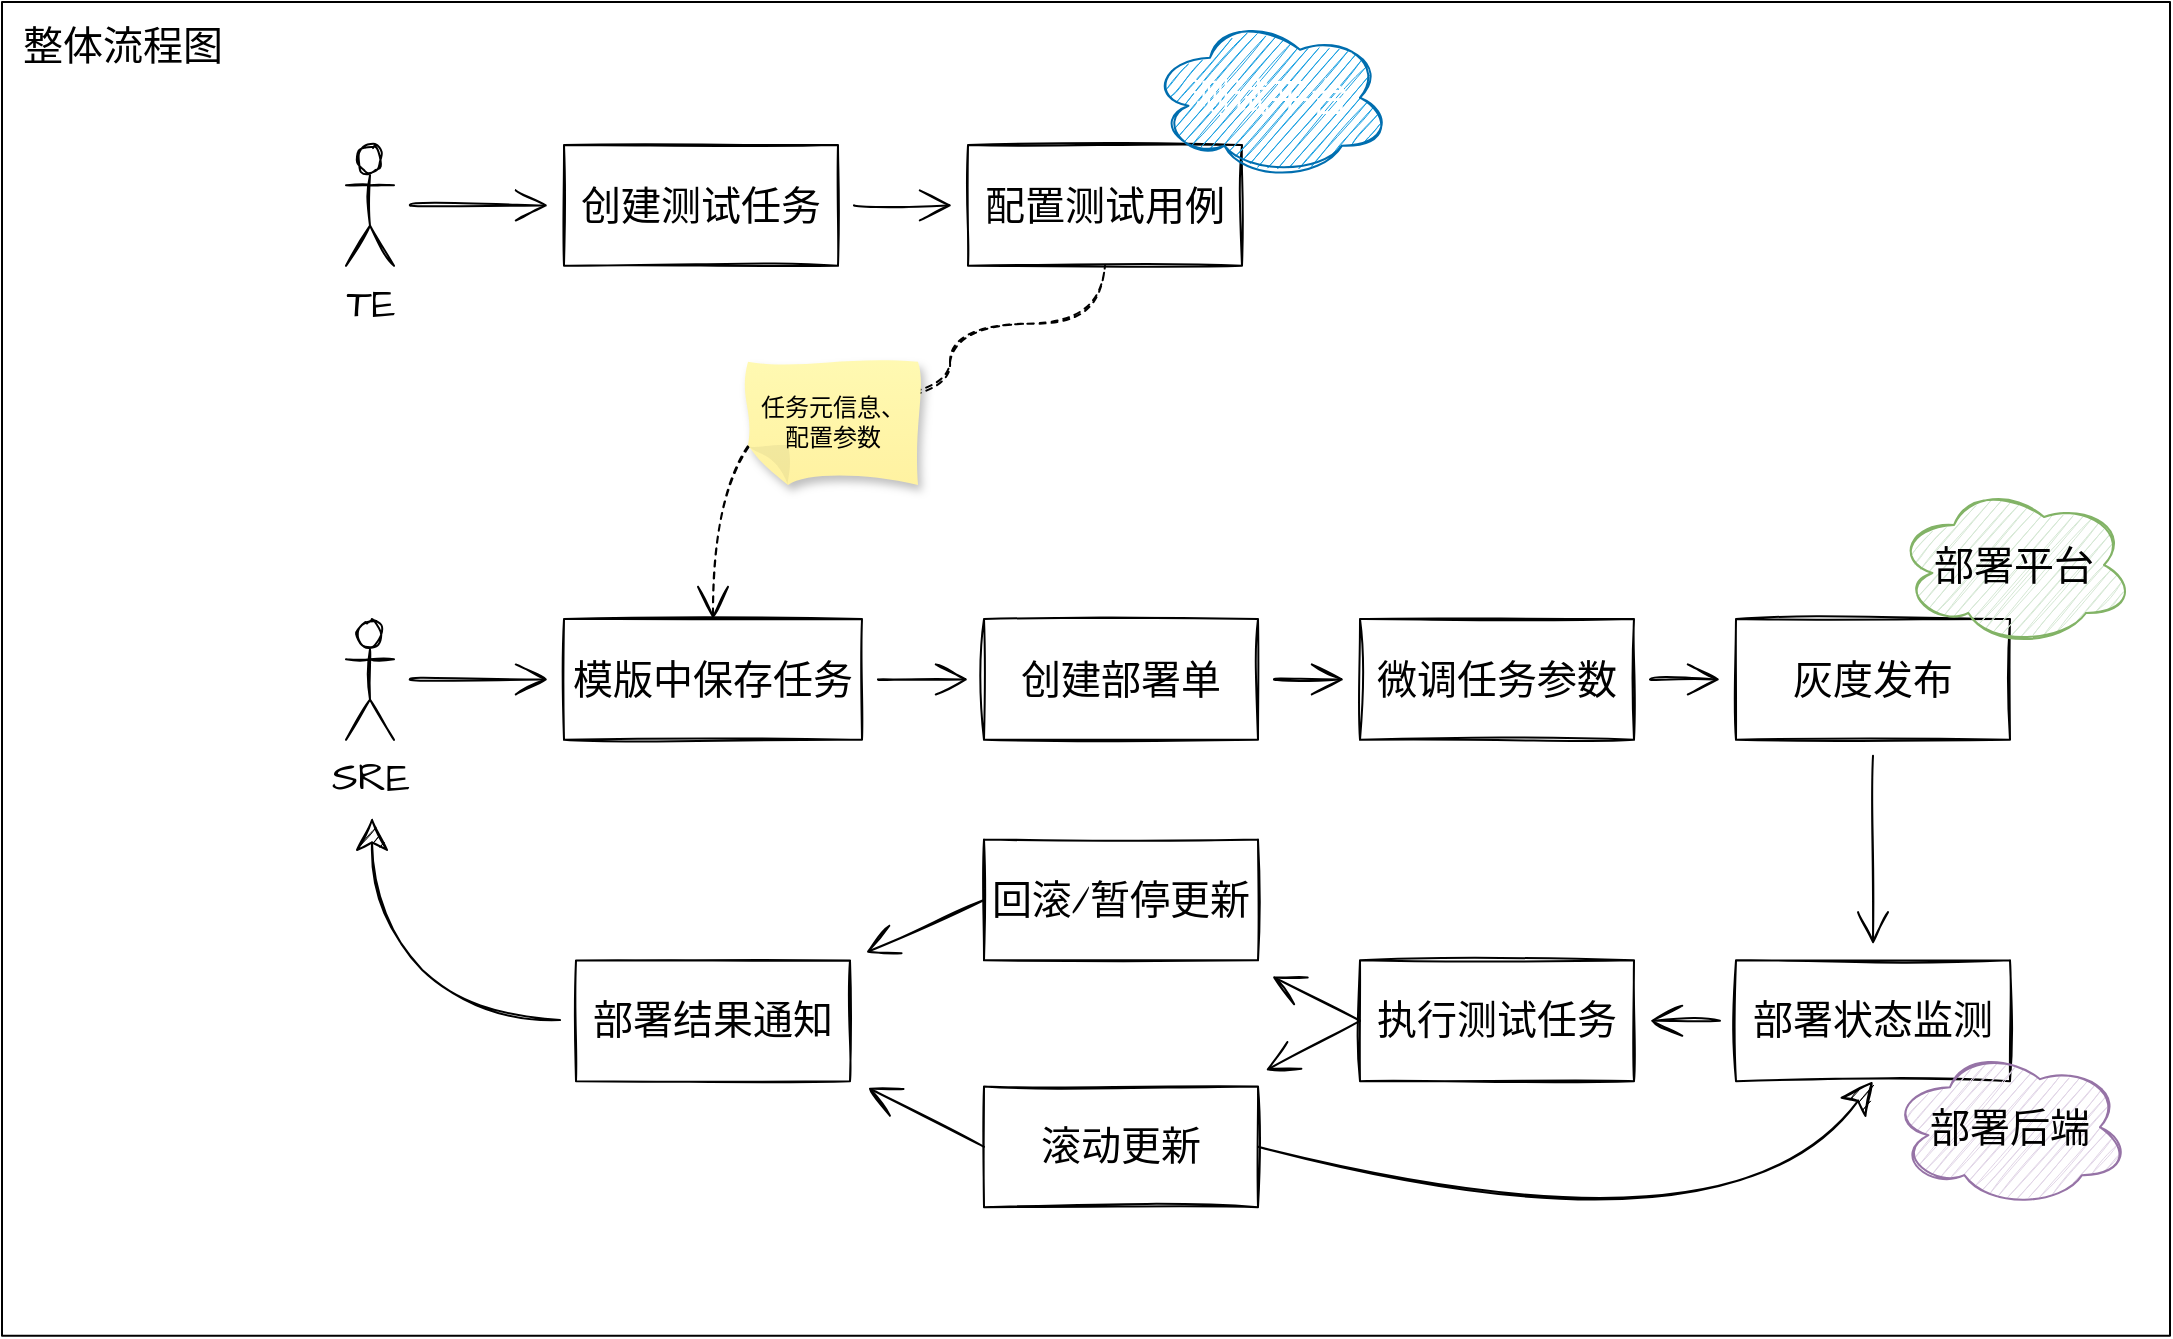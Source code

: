 <mxfile version="15.2.9" type="github">
  <diagram id="YuxliD9booJgXzadpAf9" name="第 1 页">
    <mxGraphModel dx="2206" dy="776" grid="0" gridSize="10" guides="1" tooltips="1" connect="1" arrows="1" fold="1" page="0" pageScale="1" pageWidth="827" pageHeight="1169" math="0" shadow="0">
      <root>
        <mxCell id="0" />
        <mxCell id="1" parent="0" />
        <mxCell id="OKzSPjywzCQGm2BAuM1p-84" value="" style="group" parent="1" vertex="1" connectable="0">
          <mxGeometry x="-466" y="72" width="1084" height="666.86" as="geometry" />
        </mxCell>
        <mxCell id="OKzSPjywzCQGm2BAuM1p-1" value="" style="rounded=0;whiteSpace=wrap;html=1;sketch=1;hachureGap=4;pointerEvents=0;fontFamily=Architects Daughter;fontSource=https%3A%2F%2Ffonts.googleapis.com%2Fcss%3Ffamily%3DArchitects%2BDaughter;fontSize=20;" parent="OKzSPjywzCQGm2BAuM1p-84" vertex="1">
          <mxGeometry width="1084" height="666.86" as="geometry" />
        </mxCell>
        <mxCell id="OKzSPjywzCQGm2BAuM1p-2" value="整体流程图" style="text;html=1;align=center;verticalAlign=middle;resizable=0;points=[];autosize=1;strokeColor=none;sketch=1;hachureGap=4;pointerEvents=0;fontFamily=Architects Daughter;fontSource=https%3A%2F%2Ffonts.googleapis.com%2Fcss%3Ffamily%3DArchitects%2BDaughter;fontSize=20;" parent="OKzSPjywzCQGm2BAuM1p-84" vertex="1">
          <mxGeometry x="5" y="7.86" width="110" height="28" as="geometry" />
        </mxCell>
        <mxCell id="OKzSPjywzCQGm2BAuM1p-7" value="创建测试任务" style="rounded=0;whiteSpace=wrap;html=1;sketch=1;hachureGap=4;pointerEvents=0;fontFamily=Architects Daughter;fontSource=https%3A%2F%2Ffonts.googleapis.com%2Fcss%3Ffamily%3DArchitects%2BDaughter;fontSize=20;" parent="OKzSPjywzCQGm2BAuM1p-84" vertex="1">
          <mxGeometry x="281" y="71.512" width="137" height="60.39" as="geometry" />
        </mxCell>
        <mxCell id="OKzSPjywzCQGm2BAuM1p-8" value="配置测试用例" style="rounded=0;whiteSpace=wrap;html=1;sketch=1;hachureGap=4;pointerEvents=0;fontFamily=Architects Daughter;fontSource=https%3A%2F%2Ffonts.googleapis.com%2Fcss%3Ffamily%3DArchitects%2BDaughter;fontSize=20;" parent="OKzSPjywzCQGm2BAuM1p-84" vertex="1">
          <mxGeometry x="483" y="71.512" width="137" height="60.39" as="geometry" />
        </mxCell>
        <mxCell id="OKzSPjywzCQGm2BAuM1p-31" value="" style="edgeStyle=none;curved=1;rounded=0;sketch=1;orthogonalLoop=1;jettySize=auto;html=1;fontFamily=Architects Daughter;fontSource=https%3A%2F%2Ffonts.googleapis.com%2Fcss%3Ffamily%3DArchitects%2BDaughter;fontSize=20;endArrow=open;startSize=14;endSize=14;sourcePerimeterSpacing=8;targetPerimeterSpacing=8;" parent="OKzSPjywzCQGm2BAuM1p-84" source="OKzSPjywzCQGm2BAuM1p-7" target="OKzSPjywzCQGm2BAuM1p-8" edge="1">
          <mxGeometry x="99" y="-36.14" as="geometry" />
        </mxCell>
        <mxCell id="OKzSPjywzCQGm2BAuM1p-32" value="" style="edgeStyle=none;curved=1;rounded=0;sketch=1;orthogonalLoop=1;jettySize=auto;html=1;fontFamily=Architects Daughter;fontSource=https%3A%2F%2Ffonts.googleapis.com%2Fcss%3Ffamily%3DArchitects%2BDaughter;fontSize=20;endArrow=open;startSize=14;endSize=14;sourcePerimeterSpacing=8;targetPerimeterSpacing=8;" parent="OKzSPjywzCQGm2BAuM1p-84" source="OKzSPjywzCQGm2BAuM1p-27" target="OKzSPjywzCQGm2BAuM1p-7" edge="1">
          <mxGeometry x="99" y="-36.14" as="geometry" />
        </mxCell>
        <mxCell id="OKzSPjywzCQGm2BAuM1p-27" value="TE" style="shape=umlActor;verticalLabelPosition=bottom;verticalAlign=top;html=1;outlineConnect=0;sketch=1;hachureGap=4;pointerEvents=0;fontFamily=Architects Daughter;fontSource=https%3A%2F%2Ffonts.googleapis.com%2Fcss%3Ffamily%3DArchitects%2BDaughter;fontSize=20;" parent="OKzSPjywzCQGm2BAuM1p-84" vertex="1">
          <mxGeometry x="172" y="71.512" width="24" height="60.39" as="geometry" />
        </mxCell>
        <mxCell id="OKzSPjywzCQGm2BAuM1p-34" value="模版中保存任务" style="rounded=0;whiteSpace=wrap;html=1;sketch=1;hachureGap=4;pointerEvents=0;fontFamily=Architects Daughter;fontSource=https%3A%2F%2Ffonts.googleapis.com%2Fcss%3Ffamily%3DArchitects%2BDaughter;fontSize=20;" parent="OKzSPjywzCQGm2BAuM1p-84" vertex="1">
          <mxGeometry x="281" y="308.519" width="149" height="60.39" as="geometry" />
        </mxCell>
        <mxCell id="OKzSPjywzCQGm2BAuM1p-35" value="创建部署单" style="rounded=0;whiteSpace=wrap;html=1;sketch=1;hachureGap=4;pointerEvents=0;fontFamily=Architects Daughter;fontSource=https%3A%2F%2Ffonts.googleapis.com%2Fcss%3Ffamily%3DArchitects%2BDaughter;fontSize=20;" parent="OKzSPjywzCQGm2BAuM1p-84" vertex="1">
          <mxGeometry x="491" y="308.519" width="137" height="60.39" as="geometry" />
        </mxCell>
        <mxCell id="OKzSPjywzCQGm2BAuM1p-33" value="" style="edgeStyle=none;curved=1;rounded=0;sketch=1;orthogonalLoop=1;jettySize=auto;html=1;fontFamily=Architects Daughter;fontSource=https%3A%2F%2Ffonts.googleapis.com%2Fcss%3Ffamily%3DArchitects%2BDaughter;fontSize=20;endArrow=open;startSize=14;endSize=14;sourcePerimeterSpacing=8;targetPerimeterSpacing=8;" parent="OKzSPjywzCQGm2BAuM1p-84" source="OKzSPjywzCQGm2BAuM1p-34" target="OKzSPjywzCQGm2BAuM1p-35" edge="1">
          <mxGeometry x="99" y="-76.14" as="geometry" />
        </mxCell>
        <mxCell id="OKzSPjywzCQGm2BAuM1p-36" value="" style="edgeStyle=none;curved=1;rounded=0;sketch=1;orthogonalLoop=1;jettySize=auto;html=1;fontFamily=Architects Daughter;fontSource=https%3A%2F%2Ffonts.googleapis.com%2Fcss%3Ffamily%3DArchitects%2BDaughter;fontSize=20;endArrow=open;startSize=14;endSize=14;sourcePerimeterSpacing=8;targetPerimeterSpacing=8;" parent="OKzSPjywzCQGm2BAuM1p-84" source="OKzSPjywzCQGm2BAuM1p-37" target="OKzSPjywzCQGm2BAuM1p-34" edge="1">
          <mxGeometry x="99" y="-76.14" as="geometry" />
        </mxCell>
        <mxCell id="OKzSPjywzCQGm2BAuM1p-37" value="SRE" style="shape=umlActor;verticalLabelPosition=bottom;verticalAlign=top;html=1;outlineConnect=0;sketch=1;hachureGap=4;pointerEvents=0;fontFamily=Architects Daughter;fontSource=https%3A%2F%2Ffonts.googleapis.com%2Fcss%3Ffamily%3DArchitects%2BDaughter;fontSize=20;" parent="OKzSPjywzCQGm2BAuM1p-84" vertex="1">
          <mxGeometry x="172" y="308.519" width="24" height="60.39" as="geometry" />
        </mxCell>
        <mxCell id="OKzSPjywzCQGm2BAuM1p-44" value="微调任务参数" style="rounded=0;whiteSpace=wrap;html=1;sketch=1;hachureGap=4;pointerEvents=0;fontFamily=Architects Daughter;fontSource=https%3A%2F%2Ffonts.googleapis.com%2Fcss%3Ffamily%3DArchitects%2BDaughter;fontSize=20;" parent="OKzSPjywzCQGm2BAuM1p-84" vertex="1">
          <mxGeometry x="679" y="308.519" width="137" height="60.39" as="geometry" />
        </mxCell>
        <mxCell id="OKzSPjywzCQGm2BAuM1p-45" value="" style="edgeStyle=none;curved=1;rounded=0;sketch=1;orthogonalLoop=1;jettySize=auto;html=1;fontFamily=Architects Daughter;fontSource=https%3A%2F%2Ffonts.googleapis.com%2Fcss%3Ffamily%3DArchitects%2BDaughter;fontSize=20;endArrow=open;startSize=14;endSize=14;sourcePerimeterSpacing=8;targetPerimeterSpacing=8;" parent="OKzSPjywzCQGm2BAuM1p-84" source="OKzSPjywzCQGm2BAuM1p-35" target="OKzSPjywzCQGm2BAuM1p-44" edge="1">
          <mxGeometry x="99" y="-76.14" as="geometry" />
        </mxCell>
        <mxCell id="OKzSPjywzCQGm2BAuM1p-46" value="灰度发布" style="rounded=0;whiteSpace=wrap;html=1;sketch=1;hachureGap=4;pointerEvents=0;fontFamily=Architects Daughter;fontSource=https%3A%2F%2Ffonts.googleapis.com%2Fcss%3Ffamily%3DArchitects%2BDaughter;fontSize=20;" parent="OKzSPjywzCQGm2BAuM1p-84" vertex="1">
          <mxGeometry x="867" y="308.519" width="137" height="60.39" as="geometry" />
        </mxCell>
        <mxCell id="OKzSPjywzCQGm2BAuM1p-47" value="" style="edgeStyle=none;curved=1;rounded=0;sketch=1;orthogonalLoop=1;jettySize=auto;html=1;fontFamily=Architects Daughter;fontSource=https%3A%2F%2Ffonts.googleapis.com%2Fcss%3Ffamily%3DArchitects%2BDaughter;fontSize=20;endArrow=open;startSize=14;endSize=14;sourcePerimeterSpacing=8;targetPerimeterSpacing=8;" parent="OKzSPjywzCQGm2BAuM1p-84" source="OKzSPjywzCQGm2BAuM1p-44" target="OKzSPjywzCQGm2BAuM1p-46" edge="1">
          <mxGeometry x="99" y="-76.14" as="geometry" />
        </mxCell>
        <mxCell id="OKzSPjywzCQGm2BAuM1p-50" value="" style="endArrow=none;html=1;rounded=0;sketch=1;fontFamily=Architects Daughter;fontSource=https%3A%2F%2Ffonts.googleapis.com%2Fcss%3Ffamily%3DArchitects%2BDaughter;fontSize=20;sourcePerimeterSpacing=8;targetPerimeterSpacing=8;entryX=0.5;entryY=1;entryDx=0;entryDy=0;exitX=0.5;exitY=0;exitDx=0;exitDy=0;dashed=1;edgeStyle=orthogonalEdgeStyle;elbow=vertical;curved=1;endFill=0;startArrow=open;startFill=0;startSize=14;endSize=14;" parent="OKzSPjywzCQGm2BAuM1p-84" source="OKzSPjywzCQGm2BAuM1p-34" target="OKzSPjywzCQGm2BAuM1p-8" edge="1">
          <mxGeometry x="99" y="-76.14" width="50" height="50" as="geometry">
            <mxPoint x="464" y="228.436" as="sourcePoint" />
            <mxPoint x="514" y="162.795" as="targetPoint" />
            <Array as="points">
              <mxPoint x="356" y="199.86" />
              <mxPoint x="474" y="199.86" />
              <mxPoint x="474" y="160.86" />
              <mxPoint x="552" y="160.86" />
            </Array>
          </mxGeometry>
        </mxCell>
        <mxCell id="OKzSPjywzCQGm2BAuM1p-51" value="任务元信息、配置参数" style="shape=note;whiteSpace=wrap;html=1;backgroundOutline=1;fontColor=#000000;darkOpacity=0.05;fillColor=#FFF9B2;strokeColor=none;fillStyle=solid;direction=west;gradientDirection=north;gradientColor=#FFF2A1;shadow=1;size=20;fontSize=12;pointerEvents=1;sketch=1;jiggle=2;hachureGap=4;fontFamily=Architects Daughter;fontSource=https%3A%2F%2Ffonts.googleapis.com%2Fcss%3Ffamily%3DArchitects%2BDaughter;" parent="OKzSPjywzCQGm2BAuM1p-84" vertex="1">
          <mxGeometry x="373" y="179.86" width="85" height="61.64" as="geometry" />
        </mxCell>
        <mxCell id="OKzSPjywzCQGm2BAuM1p-52" value="部署状态监测" style="rounded=0;whiteSpace=wrap;html=1;sketch=1;hachureGap=4;pointerEvents=0;fontFamily=Architects Daughter;fontSource=https%3A%2F%2Ffonts.googleapis.com%2Fcss%3Ffamily%3DArchitects%2BDaughter;fontSize=20;" parent="OKzSPjywzCQGm2BAuM1p-84" vertex="1">
          <mxGeometry x="867" y="479.187" width="137" height="60.39" as="geometry" />
        </mxCell>
        <mxCell id="OKzSPjywzCQGm2BAuM1p-54" value="" style="rounded=0;sketch=1;orthogonalLoop=1;jettySize=auto;html=1;fontFamily=Architects Daughter;fontSource=https%3A%2F%2Ffonts.googleapis.com%2Fcss%3Ffamily%3DArchitects%2BDaughter;fontSize=10;startArrow=none;startFill=0;endArrow=open;endFill=0;sourcePerimeterSpacing=8;targetPerimeterSpacing=8;endSize=14;startSize=14;" parent="OKzSPjywzCQGm2BAuM1p-84" source="OKzSPjywzCQGm2BAuM1p-46" target="OKzSPjywzCQGm2BAuM1p-52" edge="1">
          <mxGeometry x="99" y="-76.14" as="geometry" />
        </mxCell>
        <mxCell id="OKzSPjywzCQGm2BAuM1p-55" value="执行测试任务" style="rounded=0;whiteSpace=wrap;html=1;sketch=1;hachureGap=4;pointerEvents=0;fontFamily=Architects Daughter;fontSource=https%3A%2F%2Ffonts.googleapis.com%2Fcss%3Ffamily%3DArchitects%2BDaughter;fontSize=20;" parent="OKzSPjywzCQGm2BAuM1p-84" vertex="1">
          <mxGeometry x="679" y="479.187" width="137" height="60.39" as="geometry" />
        </mxCell>
        <mxCell id="OKzSPjywzCQGm2BAuM1p-56" value="" style="edgeStyle=none;rounded=0;sketch=1;orthogonalLoop=1;jettySize=auto;html=1;fontFamily=Architects Daughter;fontSource=https%3A%2F%2Ffonts.googleapis.com%2Fcss%3Ffamily%3DArchitects%2BDaughter;fontSize=10;startArrow=none;startFill=0;endArrow=open;endFill=0;startSize=14;endSize=14;sourcePerimeterSpacing=8;targetPerimeterSpacing=8;" parent="OKzSPjywzCQGm2BAuM1p-84" source="OKzSPjywzCQGm2BAuM1p-52" target="OKzSPjywzCQGm2BAuM1p-55" edge="1">
          <mxGeometry x="99" y="-76.14" as="geometry" />
        </mxCell>
        <mxCell id="OKzSPjywzCQGm2BAuM1p-60" value="回滚/暂停更新" style="rounded=0;whiteSpace=wrap;html=1;sketch=1;hachureGap=4;pointerEvents=0;fontFamily=Architects Daughter;fontSource=https%3A%2F%2Ffonts.googleapis.com%2Fcss%3Ffamily%3DArchitects%2BDaughter;fontSize=20;" parent="OKzSPjywzCQGm2BAuM1p-84" vertex="1">
          <mxGeometry x="491" y="418.797" width="137" height="60.39" as="geometry" />
        </mxCell>
        <mxCell id="OKzSPjywzCQGm2BAuM1p-61" style="edgeStyle=none;rounded=0;sketch=1;orthogonalLoop=1;jettySize=auto;html=1;exitX=0;exitY=0.5;exitDx=0;exitDy=0;fontFamily=Architects Daughter;fontSource=https%3A%2F%2Ffonts.googleapis.com%2Fcss%3Ffamily%3DArchitects%2BDaughter;fontSize=10;startArrow=none;startFill=0;endArrow=open;endFill=0;startSize=14;endSize=14;sourcePerimeterSpacing=8;targetPerimeterSpacing=8;" parent="OKzSPjywzCQGm2BAuM1p-84" source="OKzSPjywzCQGm2BAuM1p-55" target="OKzSPjywzCQGm2BAuM1p-60" edge="1">
          <mxGeometry x="99" y="-76.14" as="geometry" />
        </mxCell>
        <mxCell id="OKzSPjywzCQGm2BAuM1p-70" style="edgeStyle=none;rounded=0;sketch=1;orthogonalLoop=1;jettySize=auto;html=1;exitX=0;exitY=0.5;exitDx=0;exitDy=0;fontFamily=Architects Daughter;fontSource=https%3A%2F%2Ffonts.googleapis.com%2Fcss%3Ffamily%3DArchitects%2BDaughter;fontSize=10;startArrow=none;startFill=0;endArrow=open;endFill=0;startSize=14;endSize=14;sourcePerimeterSpacing=8;targetPerimeterSpacing=8;" parent="OKzSPjywzCQGm2BAuM1p-84" source="OKzSPjywzCQGm2BAuM1p-63" edge="1">
          <mxGeometry x="99" y="-76.14" as="geometry">
            <mxPoint x="433" y="542.86" as="targetPoint" />
          </mxGeometry>
        </mxCell>
        <mxCell id="OKzSPjywzCQGm2BAuM1p-63" value="滚动更新" style="rounded=0;whiteSpace=wrap;html=1;sketch=1;hachureGap=4;pointerEvents=0;fontFamily=Architects Daughter;fontSource=https%3A%2F%2Ffonts.googleapis.com%2Fcss%3Ffamily%3DArchitects%2BDaughter;fontSize=20;" parent="OKzSPjywzCQGm2BAuM1p-84" vertex="1">
          <mxGeometry x="491" y="542.203" width="137" height="60.39" as="geometry" />
        </mxCell>
        <mxCell id="OKzSPjywzCQGm2BAuM1p-64" style="edgeStyle=none;rounded=0;sketch=1;orthogonalLoop=1;jettySize=auto;html=1;exitX=0;exitY=0.5;exitDx=0;exitDy=0;fontFamily=Architects Daughter;fontSource=https%3A%2F%2Ffonts.googleapis.com%2Fcss%3Ffamily%3DArchitects%2BDaughter;fontSize=10;startArrow=none;startFill=0;endArrow=open;endFill=0;startSize=14;endSize=14;sourcePerimeterSpacing=8;targetPerimeterSpacing=8;" parent="OKzSPjywzCQGm2BAuM1p-84" source="OKzSPjywzCQGm2BAuM1p-55" target="OKzSPjywzCQGm2BAuM1p-63" edge="1">
          <mxGeometry x="99" y="-76.14" as="geometry" />
        </mxCell>
        <mxCell id="OKzSPjywzCQGm2BAuM1p-68" value="部署结果通知" style="rounded=0;whiteSpace=wrap;html=1;sketch=1;hachureGap=4;pointerEvents=0;fontFamily=Architects Daughter;fontSource=https%3A%2F%2Ffonts.googleapis.com%2Fcss%3Ffamily%3DArchitects%2BDaughter;fontSize=20;" parent="OKzSPjywzCQGm2BAuM1p-84" vertex="1">
          <mxGeometry x="287" y="479.189" width="137" height="60.39" as="geometry" />
        </mxCell>
        <mxCell id="OKzSPjywzCQGm2BAuM1p-69" style="edgeStyle=none;rounded=0;sketch=1;orthogonalLoop=1;jettySize=auto;html=1;exitX=0;exitY=0.5;exitDx=0;exitDy=0;fontFamily=Architects Daughter;fontSource=https%3A%2F%2Ffonts.googleapis.com%2Fcss%3Ffamily%3DArchitects%2BDaughter;fontSize=10;startArrow=none;startFill=0;endArrow=open;endFill=0;startSize=14;endSize=14;sourcePerimeterSpacing=8;targetPerimeterSpacing=8;" parent="OKzSPjywzCQGm2BAuM1p-84" source="OKzSPjywzCQGm2BAuM1p-60" target="OKzSPjywzCQGm2BAuM1p-68" edge="1">
          <mxGeometry x="99" y="-76.14" as="geometry" />
        </mxCell>
        <mxCell id="OKzSPjywzCQGm2BAuM1p-77" value="" style="curved=1;endArrow=classic;html=1;rounded=0;sketch=1;fontFamily=Architects Daughter;fontSource=https%3A%2F%2Ffonts.googleapis.com%2Fcss%3Ffamily%3DArchitects%2BDaughter;fontSize=20;startSize=14;endSize=14;sourcePerimeterSpacing=8;targetPerimeterSpacing=8;edgeStyle=none;entryX=0.5;entryY=1;entryDx=0;entryDy=0;exitX=1;exitY=0.5;exitDx=0;exitDy=0;" parent="OKzSPjywzCQGm2BAuM1p-84" source="OKzSPjywzCQGm2BAuM1p-63" target="OKzSPjywzCQGm2BAuM1p-52" edge="1">
          <mxGeometry x="99" y="-76.14" width="50" height="50" as="geometry">
            <mxPoint x="570" y="737.86" as="sourcePoint" />
            <mxPoint x="967" y="576.86" as="targetPoint" />
            <Array as="points">
              <mxPoint x="864" y="633.86" />
            </Array>
          </mxGeometry>
        </mxCell>
        <mxCell id="OKzSPjywzCQGm2BAuM1p-79" value="" style="curved=1;endArrow=classic;html=1;rounded=0;sketch=1;fontFamily=Architects Daughter;fontSource=https%3A%2F%2Ffonts.googleapis.com%2Fcss%3Ffamily%3DArchitects%2BDaughter;fontSize=20;startSize=14;endSize=14;sourcePerimeterSpacing=8;targetPerimeterSpacing=8;edgeStyle=none;" parent="OKzSPjywzCQGm2BAuM1p-84" source="OKzSPjywzCQGm2BAuM1p-68" edge="1">
          <mxGeometry x="99" y="-76.14" width="50" height="50" as="geometry">
            <mxPoint x="185" y="508.86" as="sourcePoint" />
            <mxPoint x="185" y="407.86" as="targetPoint" />
            <Array as="points">
              <mxPoint x="235" y="508.86" />
              <mxPoint x="185" y="458.86" />
            </Array>
          </mxGeometry>
        </mxCell>
        <mxCell id="OKzSPjywzCQGm2BAuM1p-81" value="测试平台" style="ellipse;shape=cloud;whiteSpace=wrap;html=1;sketch=1;hachureGap=4;pointerEvents=0;fontFamily=Architects Daughter;fontSource=https%3A%2F%2Ffonts.googleapis.com%2Fcss%3Ffamily%3DArchitects%2BDaughter;fontSize=20;fillColor=#1ba1e2;strokeColor=#006EAF;fontColor=#ffffff;" parent="OKzSPjywzCQGm2BAuM1p-84" vertex="1">
          <mxGeometry x="574" y="7.86" width="120" height="80" as="geometry" />
        </mxCell>
        <mxCell id="OKzSPjywzCQGm2BAuM1p-82" value="部署平台" style="ellipse;shape=cloud;whiteSpace=wrap;html=1;sketch=1;hachureGap=4;pointerEvents=0;fontFamily=Architects Daughter;fontSource=https%3A%2F%2Ffonts.googleapis.com%2Fcss%3Ffamily%3DArchitects%2BDaughter;fontSize=20;fillColor=#d5e8d4;strokeColor=#82b366;" parent="OKzSPjywzCQGm2BAuM1p-84" vertex="1">
          <mxGeometry x="946" y="241.5" width="120" height="80" as="geometry" />
        </mxCell>
        <mxCell id="OKzSPjywzCQGm2BAuM1p-83" value="部署后端" style="ellipse;shape=cloud;whiteSpace=wrap;html=1;sketch=1;hachureGap=4;pointerEvents=0;fontFamily=Architects Daughter;fontSource=https%3A%2F%2Ffonts.googleapis.com%2Fcss%3Ffamily%3DArchitects%2BDaughter;fontSize=20;fillColor=#e1d5e7;strokeColor=#9673a6;" parent="OKzSPjywzCQGm2BAuM1p-84" vertex="1">
          <mxGeometry x="944" y="522.59" width="120" height="80" as="geometry" />
        </mxCell>
      </root>
    </mxGraphModel>
  </diagram>
</mxfile>
